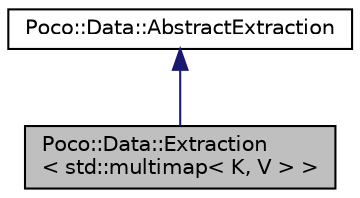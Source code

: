 digraph "Poco::Data::Extraction&lt; std::multimap&lt; K, V &gt; &gt;"
{
 // LATEX_PDF_SIZE
  edge [fontname="Helvetica",fontsize="10",labelfontname="Helvetica",labelfontsize="10"];
  node [fontname="Helvetica",fontsize="10",shape=record];
  Node1 [label="Poco::Data::Extraction\l\< std::multimap\< K, V \> \>",height=0.2,width=0.4,color="black", fillcolor="grey75", style="filled", fontcolor="black",tooltip="Multimap Data Type specialization for extraction of values from a query result set."];
  Node2 -> Node1 [dir="back",color="midnightblue",fontsize="10",style="solid",fontname="Helvetica"];
  Node2 [label="Poco::Data::AbstractExtraction",height=0.2,width=0.4,color="black", fillcolor="white", style="filled",URL="$classPoco_1_1Data_1_1AbstractExtraction.html",tooltip=" "];
}
